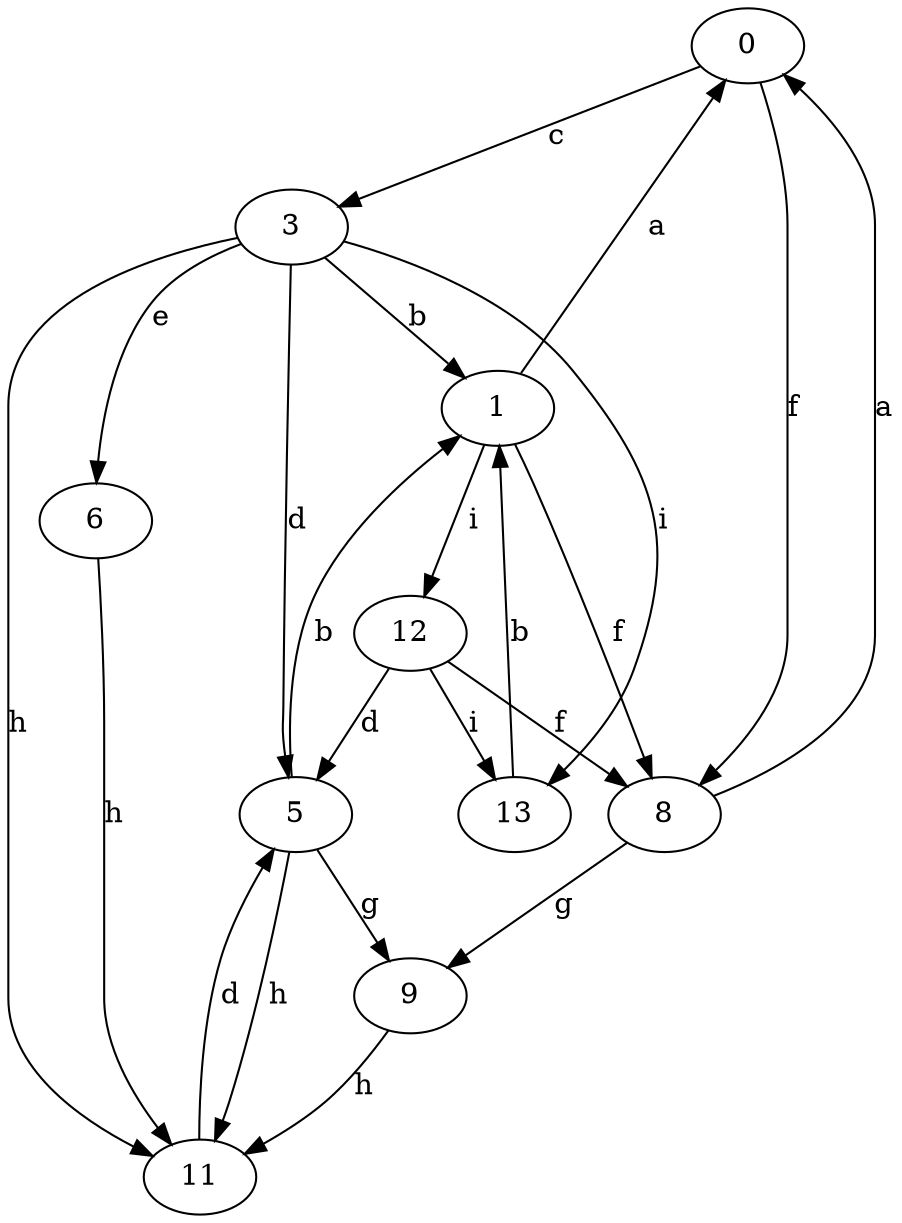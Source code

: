 strict digraph  {
0;
1;
3;
5;
6;
8;
9;
11;
12;
13;
0 -> 3  [label=c];
0 -> 8  [label=f];
1 -> 0  [label=a];
1 -> 8  [label=f];
1 -> 12  [label=i];
3 -> 1  [label=b];
3 -> 5  [label=d];
3 -> 6  [label=e];
3 -> 11  [label=h];
3 -> 13  [label=i];
5 -> 1  [label=b];
5 -> 9  [label=g];
5 -> 11  [label=h];
6 -> 11  [label=h];
8 -> 0  [label=a];
8 -> 9  [label=g];
9 -> 11  [label=h];
11 -> 5  [label=d];
12 -> 5  [label=d];
12 -> 8  [label=f];
12 -> 13  [label=i];
13 -> 1  [label=b];
}
